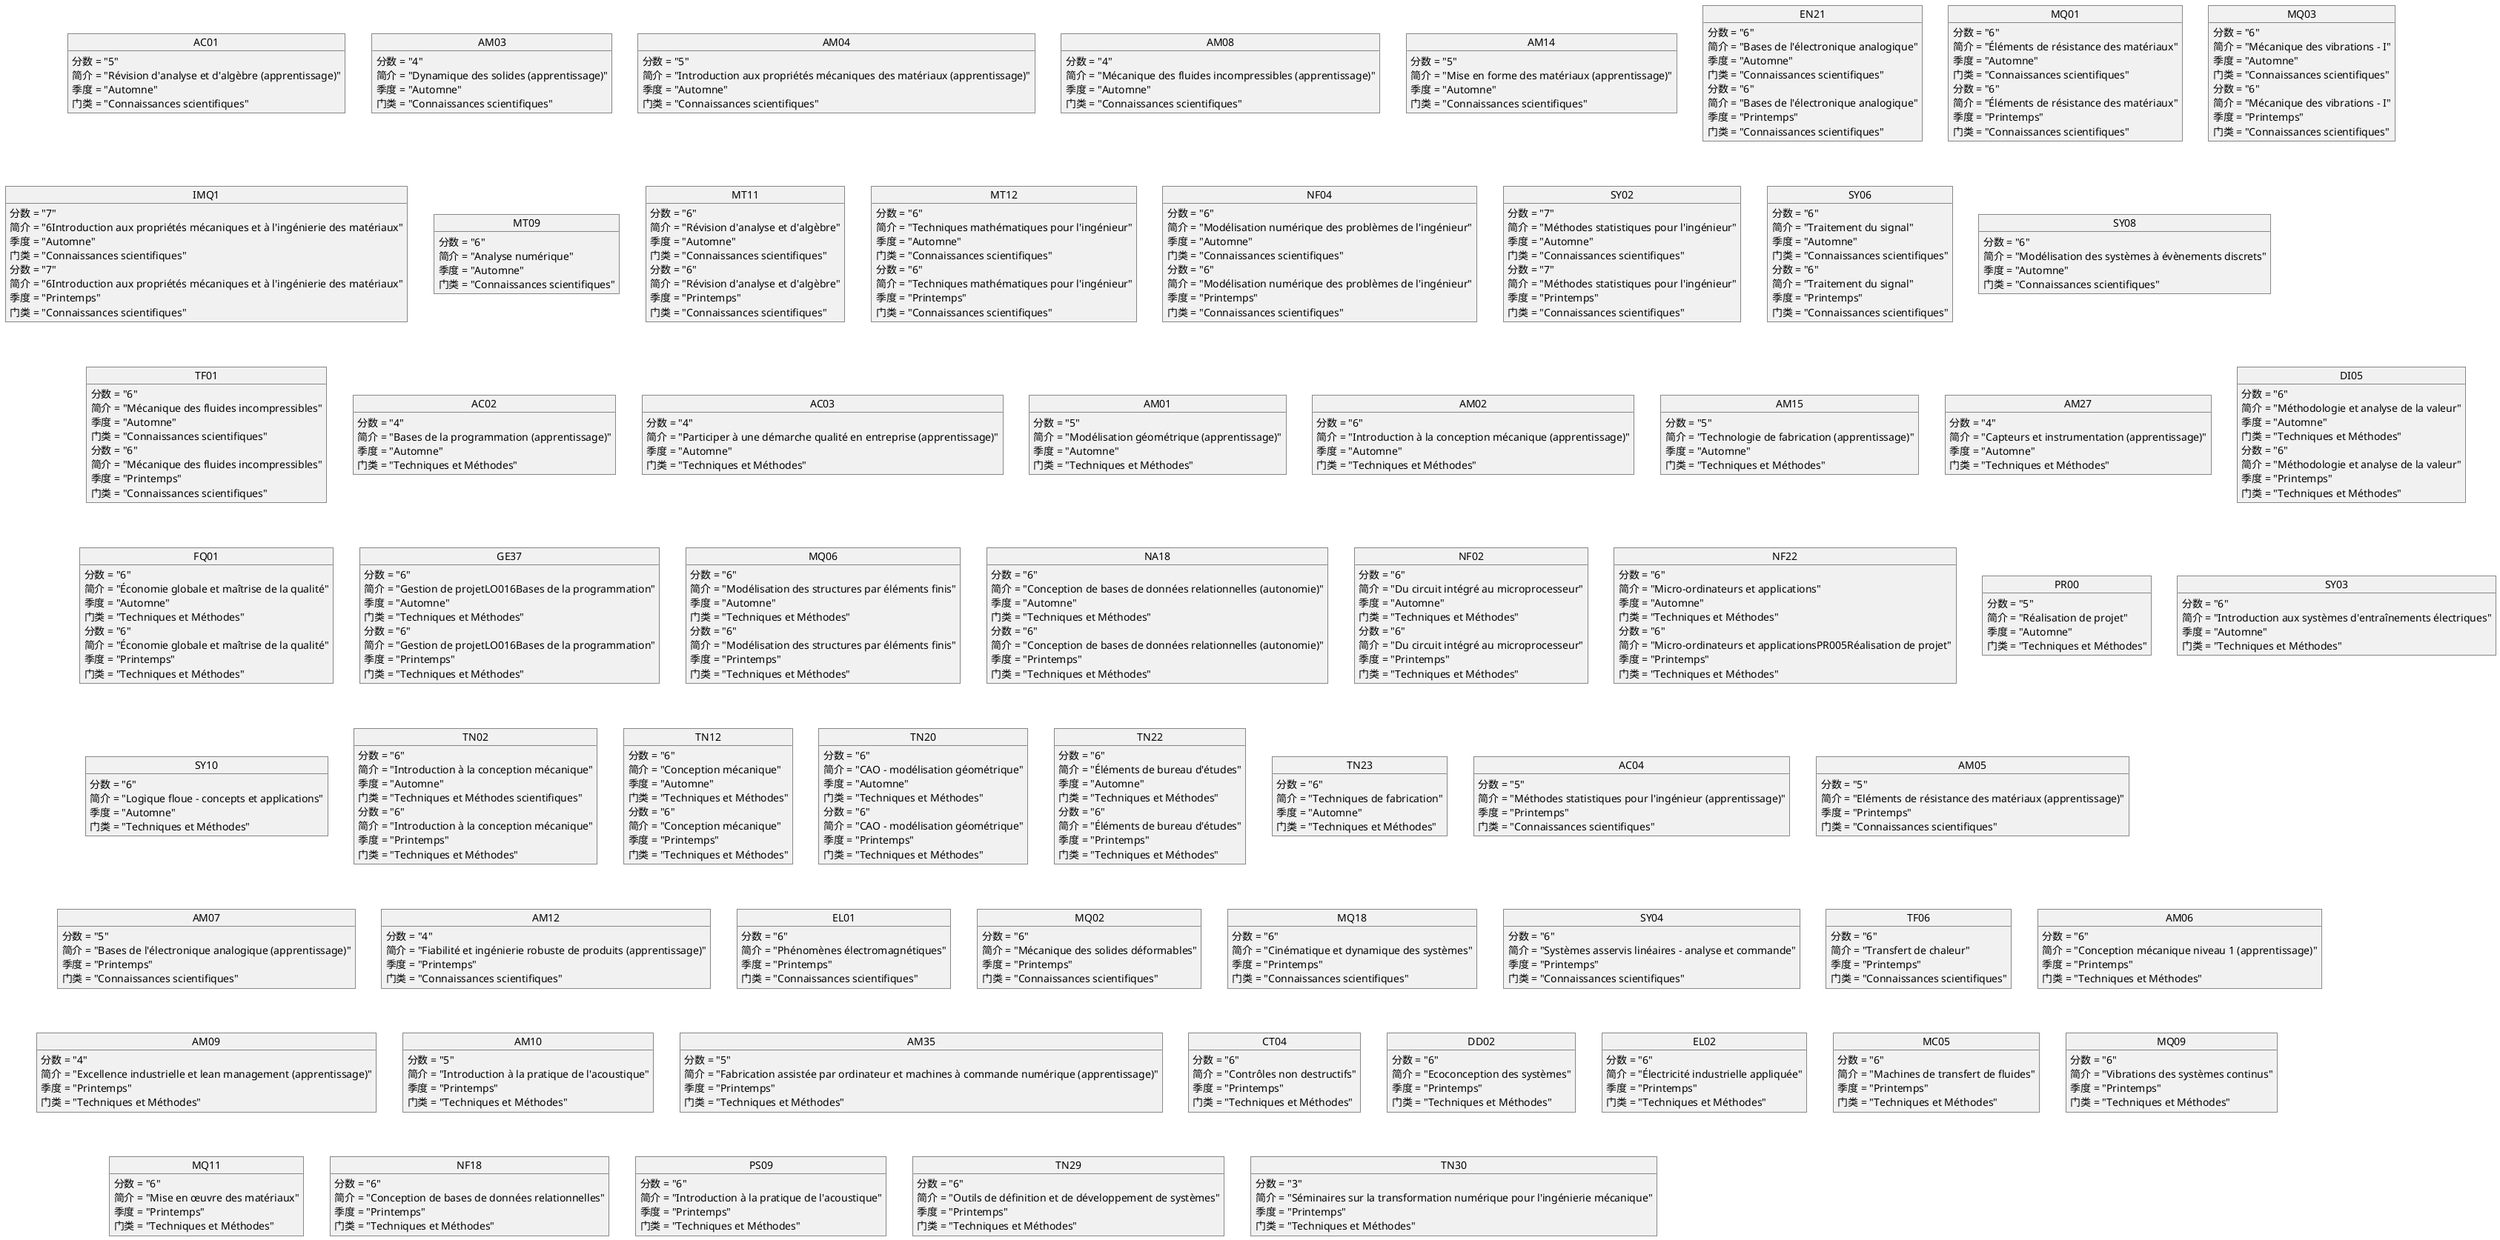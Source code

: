 @startuml Profils spécifiques des filières mécanique
' UVs
' Automne 2019 - Connaissances scientifiques
object AC01 {
    分数 = "5"
    简介 = "Révision d'analyse et d'algèbre (apprentissage)"
    季度 = "Automne"
    门类 = "Connaissances scientifiques"
}

object AM03 {
    分数 = "4"
    简介 = "Dynamique des solides (apprentissage)"
    季度 = "Automne"
    门类 = "Connaissances scientifiques"
}

object AM04 {
    分数 = "5"
    简介 = "Introduction aux propriétés mécaniques des matériaux (apprentissage)"
    季度 = "Automne"
    门类 = "Connaissances scientifiques"
}

object AM08 {
    分数 = "4"
    简介 = "Mécanique des fluides incompressibles (apprentissage)"
    季度 = "Automne"
    门类 = "Connaissances scientifiques"
}

object AM14 {
    分数 = "5"
    简介 = "Mise en forme des matériaux (apprentissage)"
    季度 = "Automne"
    门类 = "Connaissances scientifiques"
}

object EN21 {
    分数 = "6"
    简介 = "Bases de l'électronique analogique"
    季度 = "Automne"
    门类 = "Connaissances scientifiques"
}

object MQ01 {
    分数 = "6"
    简介 = "Éléments de résistance des matériaux"
    季度 = "Automne"
    门类 = "Connaissances scientifiques"
}

object MQ03 {
    分数 = "6"
    简介 = "Mécanique des vibrations - I"
    季度 = "Automne"
    门类 = "Connaissances scientifiques"
}

object IMQ1 {
    分数 = "7"
    简介 = "6Introduction aux propriétés mécaniques et à l'ingénierie des matériaux"
    季度 = "Automne"
    门类 = "Connaissances scientifiques"
}

object MT09 {
    分数 = "6"
    简介 = "Analyse numérique"
    季度 = "Automne"
    门类 = "Connaissances scientifiques"
}

object MT11 {
    分数 = "6"
    简介 = "Révision d'analyse et d'algèbre"
    季度 = "Automne"
    门类 = "Connaissances scientifiques"
}

object MT12 {
    分数 = "6"
    简介 = "Techniques mathématiques pour l'ingénieur"
    季度 = "Automne"
    门类 = "Connaissances scientifiques"
}

object NF04 {
    分数 = "6"
    简介 = "Modélisation numérique des problèmes de l'ingénieur"
    季度 = "Automne"
    门类 = "Connaissances scientifiques"
}

object SY02 {
    分数 = "7"
    简介 = "Méthodes statistiques pour l'ingénieur"
    季度 = "Automne"
    门类 = "Connaissances scientifiques"
}

object SY06 {
    分数 = "6"
    简介 = "Traitement du signal"
    季度 = "Automne"
    门类 = "Connaissances scientifiques"
}

object SY08 {
    分数 = "6"
    简介 = "Modélisation des systèmes à évènements discrets"
    季度 = "Automne"
    门类 = "Connaissances scientifiques"
}

object TF01 {
    分数 = "6"
    简介 = "Mécanique des fluides incompressibles"
    季度 = "Automne"
    门类 = "Connaissances scientifiques"
}

' Automne 2019 - Techniques et Méthodes
object AC02 {
    分数 = "4"
    简介 = "Bases de la programmation (apprentissage)"
    季度 = "Automne"
    门类 = "Techniques et Méthodes"
}

object AC03 {
    分数 = "4"
    简介 = "Participer à une démarche qualité en entreprise (apprentissage)"
    季度 = "Automne"
    门类 = "Techniques et Méthodes"
}

object AM01 {
    分数 = "5"
    简介 = "Modélisation géométrique (apprentissage)"
    季度 = "Automne"
    门类 = "Techniques et Méthodes"
}

object AM02 {
    分数 = "6"
    简介 = "Introduction à la conception mécanique (apprentissage)"
    季度 = "Automne"
    门类 = "Techniques et Méthodes"
}

object AM15 {
    分数 = "5"
    简介 = "Technologie de fabrication (apprentissage)"
    季度 = "Automne"
    门类 = "Techniques et Méthodes"
}

object AM27 {
    分数 = "4"
    简介 = "Capteurs et instrumentation (apprentissage)"
    季度 = "Automne"
    门类 = "Techniques et Méthodes"
}

object DI05 {
    分数 = "6"
    简介 = "Méthodologie et analyse de la valeur"
    季度 = "Automne"
    门类 = "Techniques et Méthodes"
}

object FQ01 {
    分数 = "6"
    简介 = "Économie globale et maîtrise de la qualité"
    季度 = "Automne"
    门类 = "Techniques et Méthodes"
}

object GE37 {
    分数 = "6"
    简介 = "Gestion de projetLO016Bases de la programmation"
    季度 = "Automne"
    门类 = "Techniques et Méthodes"
}

object MQ06 {
    分数 = "6"
    简介 = "Modélisation des structures par éléments finis"
    季度 = "Automne"
    门类 = "Techniques et Méthodes"
}

object NA18 {
    分数 = "6"
    简介 = "Conception de bases de données relationnelles (autonomie)"
    季度 = "Automne"
    门类 = "Techniques et Méthodes"
}

object NF02 {
    分数 = "6"
    简介 = "Du circuit intégré au microprocesseur"
    季度 = "Automne"
    门类 = "Techniques et Méthodes"
}

object NF22 {
    分数 = "6"
    简介 = "Micro-ordinateurs et applications"
    季度 = "Automne"
    门类 = "Techniques et Méthodes"
}

object PR00 {
    分数 = "5"
    简介 = "Réalisation de projet"
    季度 = "Automne"
    门类 = "Techniques et Méthodes"
}

object SY03 {
    分数 = "6"
    简介 = "Introduction aux systèmes d'entraînements électriques"
    季度 = "Automne"
    门类 = "Techniques et Méthodes"
}

object SY10 {
    分数 = "6"
    简介 = "Logique floue - concepts et applications"
    季度 = "Automne"
    门类 = "Techniques et Méthodes"
}

object TN02 {
    分数 = "6"
    简介 = "Introduction à la conception mécanique"
    季度 = "Automne"
    门类 = "Techniques et Méthodes scientifiques"
}

object TN12 {
    分数 = "6"
    简介 = "Conception mécanique"
    季度 = "Automne"
    门类 = "Techniques et Méthodes"
}

object TN20 {
    分数 = "6"
    简介 = "CAO - modélisation géométrique"
    季度 = "Automne"
    门类 = "Techniques et Méthodes"
}

object TN22 {
    分数 = "6"
    简介 = "Éléments de bureau d'études"
    季度 = "Automne"
    门类 = "Techniques et Méthodes"
}

object TN23 {
    分数 = "6"
    简介 = "Techniques de fabrication"
    季度 = "Automne"
    门类 = "Techniques et Méthodes"
}

'Printemps 2020 - Connaissances scientifiques
object AC04 {
    分数 = "5"
    简介 = "Méthodes statistiques pour l'ingénieur (apprentissage)"
    季度 = "Printemps"
    门类 = "Connaissances scientifiques"
}

object AM05 {
    分数 = "5"
    简介 = "Eléments de résistance des matériaux (apprentissage)"
    季度 = "Printemps"
    门类 = "Connaissances scientifiques"
}

object AM07 {
    分数 = "5"
    简介 = "Bases de l'électronique analogique (apprentissage)"
    季度 = "Printemps"
    门类 = "Connaissances scientifiques"
}

object AM12 {
    分数 = "4"
    简介 = "Fiabilité et ingénierie robuste de produits (apprentissage)"
    季度 = "Printemps"
    门类 = "Connaissances scientifiques"
}

object EL01 {
    分数 = "6"
    简介 = "Phénomènes électromagnétiques"
    季度 = "Printemps"
    门类 = "Connaissances scientifiques"
}

object EN21 {
    分数 = "6"
    简介 = "Bases de l'électronique analogique"
    季度 = "Printemps"
    门类 = "Connaissances scientifiques"
}

object MQ01 {
    分数 = "6"
    简介 = "Éléments de résistance des matériaux"
    季度 = "Printemps"
    门类 = "Connaissances scientifiques"
}

object MQ02 {
    分数 = "6"
    简介 = "Mécanique des solides déformables"
    季度 = "Printemps"
    门类 = "Connaissances scientifiques"
}

object MQ03 {
    分数 = "6"
    简介 = "Mécanique des vibrations - I"
    季度 = "Printemps"
    门类 = "Connaissances scientifiques"
}

object IMQ1 {
    分数 = "7"
    简介 = "6Introduction aux propriétés mécaniques et à l'ingénierie des matériaux"
    季度 = "Printemps"
    门类 = "Connaissances scientifiques"
}

object MQ18 {
    分数 = "6"
    简介 = "Cinématique et dynamique des systèmes"
    季度 = "Printemps"
    门类 = "Connaissances scientifiques"
}

object MT11 {
    分数 = "6"
    简介 = "Révision d'analyse et d'algèbre"
    季度 = "Printemps"
    门类 = "Connaissances scientifiques"
}

object MT12 {
    分数 = "6"
    简介 = "Techniques mathématiques pour l'ingénieur"
    季度 = "Printemps"
    门类 = "Connaissances scientifiques"
}

object NF04 {
    分数 = "6"
    简介 = "Modélisation numérique des problèmes de l'ingénieur"
    季度 = "Printemps"
    门类 = "Connaissances scientifiques"
}

object SY02 {
    分数 = "7"
    简介 = "Méthodes statistiques pour l'ingénieur"
    季度 = "Printemps"
    门类 = "Connaissances scientifiques"
}

object SY04 {
    分数 = "6"
    简介 = "Systèmes asservis linéaires - analyse et commande"
    季度 = "Printemps"
    门类 = "Connaissances scientifiques"
}

object SY06 {
    分数 = "6"
    简介 = "Traitement du signal"
    季度 = "Printemps"
    门类 = "Connaissances scientifiques"
}

object TF01 {
    分数 = "6"
    简介 = "Mécanique des fluides incompressibles"
    季度 = "Printemps"
    门类 = "Connaissances scientifiques"
}

object TF06 {
    分数 = "6"
    简介 = "Transfert de chaleur"
    季度 = "Printemps"
    门类 = "Connaissances scientifiques"
}

'Printemps 2020 - Techniques et Méthodes
object AM06 {
    分数 = "6"
    简介 = "Conception mécanique niveau 1 (apprentissage)"
    季度 = "Printemps"
    门类 = "Techniques et Méthodes"
}

object AM09 {
    分数 = "4"
    简介 = "Excellence industrielle et lean management (apprentissage)"
    季度 = "Printemps"
    门类 = "Techniques et Méthodes"
}

object AM10 {
    分数 = "5"
    简介 = "Introduction à la pratique de l'acoustique"
    季度 = "Printemps"
    门类 = "Techniques et Méthodes"
}

object AM35 {
    分数 = "5"
    简介 = "Fabrication assistée par ordinateur et machines à commande numérique (apprentissage)"
    季度 = "Printemps"
    门类 = "Techniques et Méthodes"
}

object CT04 {
    分数 = "6"
    简介 = "Contrôles non destructifs"
    季度 = "Printemps"
    门类 = "Techniques et Méthodes"
}

object DD02 {
    分数 = "6"
    简介 = "Ecoconception des systèmes"
    季度 = "Printemps"
    门类 = "Techniques et Méthodes"
}

object DI05 {
    分数 = "6"
    简介 = "Méthodologie et analyse de la valeur"
    季度 = "Printemps"
    门类 = "Techniques et Méthodes"
}

object EL02 {
    分数 = "6"
    简介 = "Électricité industrielle appliquée"
    季度 = "Printemps"
    门类 = "Techniques et Méthodes"
}

object FQ01 {
    分数 = "6"
    简介 = "Économie globale et maîtrise de la qualité"
    季度 = "Printemps"
    门类 = "Techniques et Méthodes"
}

object GE37 {
    分数 = "6"
    简介 = "Gestion de projetLO016Bases de la programmation"
    季度 = "Printemps"
    门类 = "Techniques et Méthodes"
}

object MC05 {
    分数 = "6"
    简介 = "Machines de transfert de fluides"
    季度 = "Printemps"
    门类 = "Techniques et Méthodes"
}

object MQ06 {
    分数 = "6"
    简介 = "Modélisation des structures par éléments finis"
    季度 = "Printemps"
    门类 = "Techniques et Méthodes"
}

object MQ09 {
    分数 = "6"
    简介 = "Vibrations des systèmes continus"
    季度 = "Printemps"
    门类 = "Techniques et Méthodes"
}

object MQ11 {
    分数 = "6"
    简介 = "Mise en œuvre des matériaux"
    季度 = "Printemps"
    门类 = "Techniques et Méthodes"
}

object NA18 {
    分数 = "6"
    简介 = "Conception de bases de données relationnelles (autonomie)"
    季度 = "Printemps"
    门类 = "Techniques et Méthodes"
}

object NF02 {
    分数 = "6"
    简介 = "Du circuit intégré au microprocesseur"
    季度 = "Printemps"
    门类 = "Techniques et Méthodes"
}

object NF18 {
    分数 = "6"
    简介 = "Conception de bases de données relationnelles"
    季度 = "Printemps"
    门类 = "Techniques et Méthodes"
}

object NF22 {
    分数 = "6"
    简介 = "Micro-ordinateurs et applicationsPR005Réalisation de projet"
    季度 = "Printemps"
    门类 = "Techniques et Méthodes"
}

object PS09 {
    分数 = "6"
    简介 = "Introduction à la pratique de l'acoustique"
    季度 = "Printemps"
    门类 = "Techniques et Méthodes"
}

object TN02 {
    分数 = "6"
    简介 = "Introduction à la conception mécanique"
    季度 = "Printemps"
    门类 = "Techniques et Méthodes"
}

object TN12 {
    分数 = "6"
    简介 = "Conception mécanique"
    季度 = "Printemps"
    门类 = "Techniques et Méthodes"
}

object TN20 {
    分数 = "6"
    简介 = "CAO - modélisation géométrique"
    季度 = "Printemps"
    门类 = "Techniques et Méthodes"
}

object TN22 {
    分数 = "6"
    简介 = "Éléments de bureau d'études"
    季度 = "Printemps"
    门类 = "Techniques et Méthodes"
}

object TN29 {
    分数 = "6"
    简介 = "Outils de définition et de développement de systèmes"
    季度 = "Printemps"
    门类 = "Techniques et Méthodes"
}

object TN30 {
    分数 = "3"
    简介 = "Séminaires sur la transformation numérique pour l'ingénierie mécanique"
    季度 = "Printemps"
    门类 = "Techniques et Méthodes"
}

